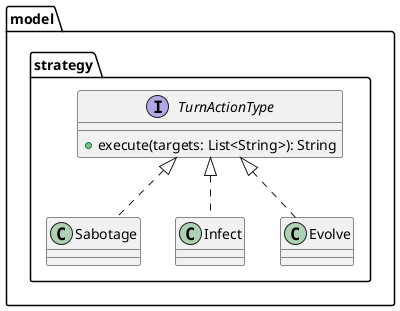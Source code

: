 @startuml AiActionTypes

package model.strategy {
  interface TurnActionType {
    +execute(targets: List<String>): String
  }

  class Sabotage implements TurnActionType
  class Infect implements TurnActionType
  class Evolve implements TurnActionType
}

@enduml
